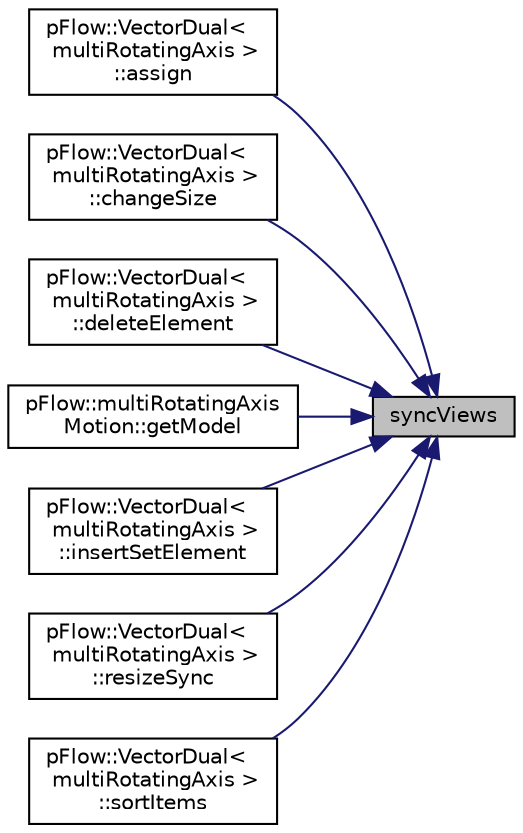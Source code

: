 digraph "syncViews"
{
 // LATEX_PDF_SIZE
  edge [fontname="Helvetica",fontsize="10",labelfontname="Helvetica",labelfontsize="10"];
  node [fontname="Helvetica",fontsize="10",shape=record];
  rankdir="RL";
  Node1 [label="syncViews",height=0.2,width=0.4,color="black", fillcolor="grey75", style="filled", fontcolor="black",tooltip=" "];
  Node1 -> Node2 [dir="back",color="midnightblue",fontsize="10",style="solid",fontname="Helvetica"];
  Node2 [label="pFlow::VectorDual\<\l multiRotatingAxis \>\l::assign",height=0.2,width=0.4,color="black", fillcolor="white", style="filled",URL="$classpFlow_1_1VectorDual.html#aff81578dea4c1c19fc5f9ba871ddc3d4",tooltip=" "];
  Node1 -> Node3 [dir="back",color="midnightblue",fontsize="10",style="solid",fontname="Helvetica"];
  Node3 [label="pFlow::VectorDual\<\l multiRotatingAxis \>\l::changeSize",height=0.2,width=0.4,color="black", fillcolor="white", style="filled",URL="$classpFlow_1_1VectorDual.html#aad70fb15c5e8a4021331d8b5a3644b69",tooltip=" "];
  Node1 -> Node4 [dir="back",color="midnightblue",fontsize="10",style="solid",fontname="Helvetica"];
  Node4 [label="pFlow::VectorDual\<\l multiRotatingAxis \>\l::deleteElement",height=0.2,width=0.4,color="black", fillcolor="white", style="filled",URL="$classpFlow_1_1VectorDual.html#ae3f21fcefd35e2538e7da6e933c8baeb",tooltip=" "];
  Node1 -> Node5 [dir="back",color="midnightblue",fontsize="10",style="solid",fontname="Helvetica"];
  Node5 [label="pFlow::multiRotatingAxis\lMotion::getModel",height=0.2,width=0.4,color="black", fillcolor="white", style="filled",URL="$classpFlow_1_1multiRotatingAxisMotion.html#ad154666086a654ab29cbb515fec9bf4e",tooltip="Retrun motion model at time t."];
  Node1 -> Node6 [dir="back",color="midnightblue",fontsize="10",style="solid",fontname="Helvetica"];
  Node6 [label="pFlow::VectorDual\<\l multiRotatingAxis \>\l::insertSetElement",height=0.2,width=0.4,color="black", fillcolor="white", style="filled",URL="$classpFlow_1_1VectorDual.html#a34bb429dcb71153499f3ef45195b2071",tooltip=" "];
  Node1 -> Node7 [dir="back",color="midnightblue",fontsize="10",style="solid",fontname="Helvetica"];
  Node7 [label="pFlow::VectorDual\<\l multiRotatingAxis \>\l::resizeSync",height=0.2,width=0.4,color="black", fillcolor="white", style="filled",URL="$classpFlow_1_1VectorDual.html#a1441c238f4bf66d0b989d6929667dea8",tooltip=" "];
  Node1 -> Node8 [dir="back",color="midnightblue",fontsize="10",style="solid",fontname="Helvetica"];
  Node8 [label="pFlow::VectorDual\<\l multiRotatingAxis \>\l::sortItems",height=0.2,width=0.4,color="black", fillcolor="white", style="filled",URL="$classpFlow_1_1VectorDual.html#a9b59e3e31ed18fe659636b63987c2930",tooltip=" "];
}
